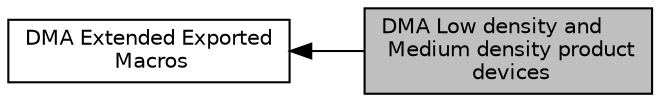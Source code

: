 digraph "DMA Low density and Medium density product devices"
{
  edge [fontname="Helvetica",fontsize="10",labelfontname="Helvetica",labelfontsize="10"];
  node [fontname="Helvetica",fontsize="10",shape=box];
  rankdir=LR;
  Node1 [label="DMA Low density and\l Medium density product\l devices",height=0.2,width=0.4,color="black", fillcolor="grey75", style="filled", fontcolor="black",tooltip=" "];
  Node2 [label="DMA Extended Exported\l Macros",height=0.2,width=0.4,color="black", fillcolor="white", style="filled",URL="$group___d_m_a_ex___exported___macros.html",tooltip=" "];
  Node2->Node1 [shape=plaintext, dir="back", style="solid"];
}
